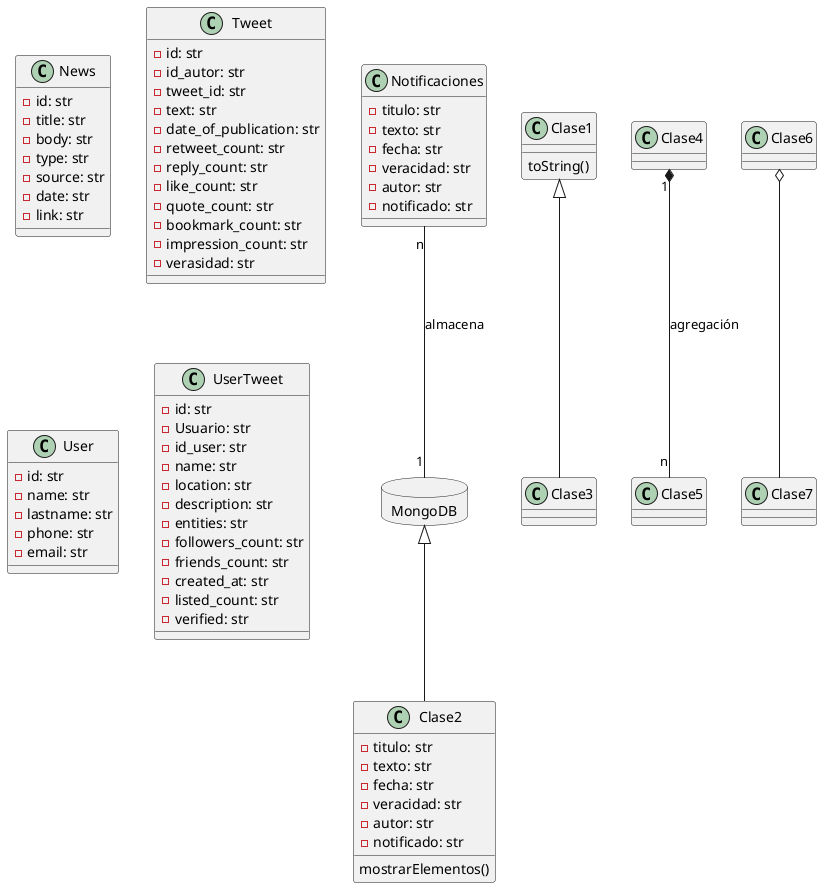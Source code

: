 @startuml


class Notificaciones {
    -titulo: str
    -texto: str
    -fecha: str
    -veracidad: str
    -autor: str
    -notificado: str
}

class News {
    -id: str
    -title: str
    -body: str
    -type: str
    -source: str
    -date: str
    -link: str
}

class Tweet {
    -id: str
    -id_autor: str
    -tweet_id: str
    -text: str
    -date_of_publication: str
    -retweet_count: str
    -reply_count: str
    -like_count: str
    -quote_count: str
    -bookmark_count: str
    -impression_count: str
    -verasidad: str
}

class User {
    -id: str
    -name: str
    -lastname: str
    -phone: str
    -email: str
}

class UserTweet {
    -id: str
    -Usuario: str
    -id_user: str
    -name: str
    -location: str
    -description: str
    -entities: str
    -followers_count: str
    -friends_count: str
    -created_at: str
    -listed_count: str
    -verified: str
}

database MongoDB {
 

}

Notificaciones "n" -- "1" MongoDB :almacena


class Clase1{

     toString()
    }

    class Clase2 {
    -titulo: str
    -texto: str
    -fecha: str
    -veracidad: str
    -autor: str
    -notificado: str
      mostrarElementos()
    }

    MongoDB <|-- Clase2
    Clase1 <|-- Clase3

    Clase4 "1" *-- "n" Clase5 :agregación
    Clase6 o-- Clase7
@enduml